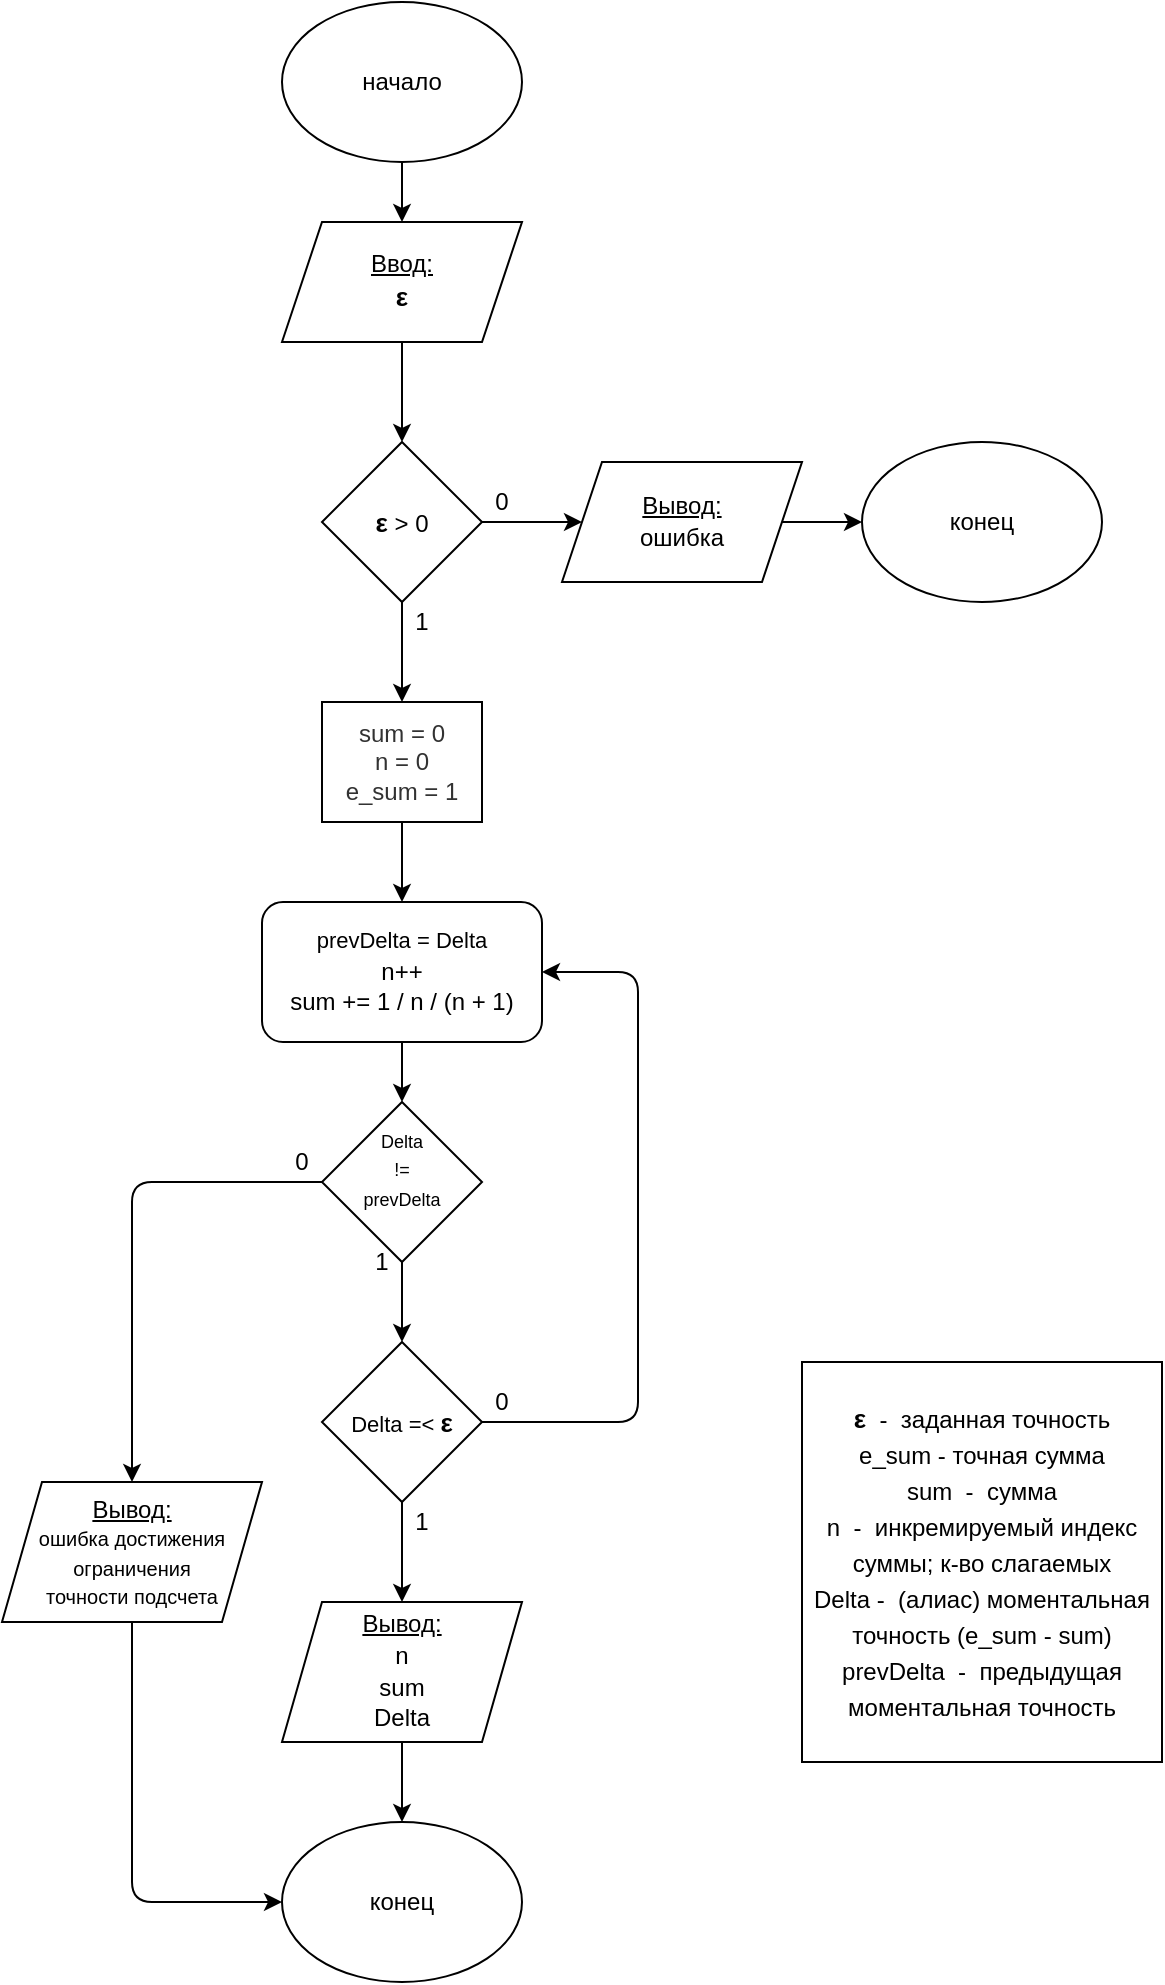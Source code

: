 <mxfile version="15.6.5" type="device"><diagram id="xZQ_3ogwqDAX9N16kd2E" name="Page-1"><mxGraphModel dx="1422" dy="702" grid="1" gridSize="10" guides="1" tooltips="1" connect="1" arrows="1" fold="1" page="1" pageScale="1" pageWidth="827" pageHeight="1169" math="0" shadow="0"><root><mxCell id="0"/><mxCell id="1" parent="0"/><mxCell id="vVGXOQpLJ2wrV-Gm3A2u-5" value="" style="edgeStyle=orthogonalEdgeStyle;rounded=0;orthogonalLoop=1;jettySize=auto;html=1;" parent="1" source="vVGXOQpLJ2wrV-Gm3A2u-1" target="vVGXOQpLJ2wrV-Gm3A2u-3" edge="1"><mxGeometry relative="1" as="geometry"/></mxCell><mxCell id="vVGXOQpLJ2wrV-Gm3A2u-1" value="начало" style="ellipse;whiteSpace=wrap;html=1;" parent="1" vertex="1"><mxGeometry x="290" y="110" width="120" height="80" as="geometry"/></mxCell><mxCell id="vVGXOQpLJ2wrV-Gm3A2u-20" value="" style="edgeStyle=orthogonalEdgeStyle;rounded=0;orthogonalLoop=1;jettySize=auto;html=1;" parent="1" source="vVGXOQpLJ2wrV-Gm3A2u-3" target="vVGXOQpLJ2wrV-Gm3A2u-19" edge="1"><mxGeometry relative="1" as="geometry"/></mxCell><mxCell id="vVGXOQpLJ2wrV-Gm3A2u-3" value="&lt;p style=&quot;line-height: 1.3&quot;&gt;&lt;u&gt;Ввод:&lt;/u&gt;&lt;br&gt;&lt;b style=&quot;font-size: 13px&quot;&gt;ε&lt;/b&gt;&lt;/p&gt;" style="shape=parallelogram;perimeter=parallelogramPerimeter;whiteSpace=wrap;html=1;fixedSize=1;" parent="1" vertex="1"><mxGeometry x="290" y="220" width="120" height="60" as="geometry"/></mxCell><mxCell id="vVGXOQpLJ2wrV-Gm3A2u-9" value="" style="edgeStyle=orthogonalEdgeStyle;rounded=0;orthogonalLoop=1;jettySize=auto;html=1;" parent="1" source="vVGXOQpLJ2wrV-Gm3A2u-6" target="vVGXOQpLJ2wrV-Gm3A2u-8" edge="1"><mxGeometry relative="1" as="geometry"/></mxCell><mxCell id="vVGXOQpLJ2wrV-Gm3A2u-6" value="sum = 0&lt;br&gt;n = 0&lt;br&gt;e_sum = 1" style="rounded=0;whiteSpace=wrap;html=1;textOpacity=80;fillColor=default;strokeColor=default;fontColor=default;" parent="1" vertex="1"><mxGeometry x="310" y="460" width="80" height="60" as="geometry"/></mxCell><mxCell id="uZ6g82LmXLBMsaVVC704-2" value="" style="edgeStyle=orthogonalEdgeStyle;rounded=0;orthogonalLoop=1;jettySize=auto;html=1;" parent="1" source="vVGXOQpLJ2wrV-Gm3A2u-8" target="uZ6g82LmXLBMsaVVC704-1" edge="1"><mxGeometry relative="1" as="geometry"/></mxCell><mxCell id="vVGXOQpLJ2wrV-Gm3A2u-8" value="&lt;p style=&quot;line-height: 1.3&quot;&gt;&lt;span style=&quot;font-size: 11px&quot;&gt;prevDelta = Delta&lt;/span&gt;&lt;br&gt;n++&lt;br&gt;sum += 1 / n / (n + 1)&lt;/p&gt;" style="rounded=1;whiteSpace=wrap;html=1;" parent="1" vertex="1"><mxGeometry x="280" y="560" width="140" height="70" as="geometry"/></mxCell><mxCell id="vVGXOQpLJ2wrV-Gm3A2u-15" value="" style="edgeStyle=orthogonalEdgeStyle;rounded=0;orthogonalLoop=1;jettySize=auto;html=1;" parent="1" source="vVGXOQpLJ2wrV-Gm3A2u-10" target="vVGXOQpLJ2wrV-Gm3A2u-14" edge="1"><mxGeometry relative="1" as="geometry"/></mxCell><mxCell id="vVGXOQpLJ2wrV-Gm3A2u-10" value="&lt;font&gt;&lt;font style=&quot;font-size: 11px&quot;&gt;Delta =&amp;lt;&amp;nbsp;&lt;/font&gt;&lt;font style=&quot;font-size: 13px&quot;&gt;&lt;b&gt;ε&lt;/b&gt;&lt;/font&gt;&lt;br&gt;&lt;/font&gt;" style="rhombus;whiteSpace=wrap;html=1;" parent="1" vertex="1"><mxGeometry x="310" y="780" width="80" height="80" as="geometry"/></mxCell><mxCell id="vVGXOQpLJ2wrV-Gm3A2u-13" value="0" style="text;html=1;strokeColor=none;fillColor=none;align=center;verticalAlign=middle;whiteSpace=wrap;rounded=0;" parent="1" vertex="1"><mxGeometry x="380" y="800" width="40" height="20" as="geometry"/></mxCell><mxCell id="vVGXOQpLJ2wrV-Gm3A2u-18" value="" style="edgeStyle=orthogonalEdgeStyle;rounded=0;orthogonalLoop=1;jettySize=auto;html=1;" parent="1" source="vVGXOQpLJ2wrV-Gm3A2u-14" target="vVGXOQpLJ2wrV-Gm3A2u-17" edge="1"><mxGeometry relative="1" as="geometry"/></mxCell><mxCell id="vVGXOQpLJ2wrV-Gm3A2u-14" value="&lt;p style=&quot;line-height: 1.3&quot;&gt;&lt;u&gt;Вывод:&lt;/u&gt;&lt;br&gt;n&lt;br&gt;sum&lt;br&gt;Delta&lt;/p&gt;" style="shape=parallelogram;perimeter=parallelogramPerimeter;whiteSpace=wrap;html=1;fixedSize=1;" parent="1" vertex="1"><mxGeometry x="290" y="910" width="120" height="70" as="geometry"/></mxCell><mxCell id="vVGXOQpLJ2wrV-Gm3A2u-16" value="1" style="text;html=1;strokeColor=none;fillColor=none;align=center;verticalAlign=middle;whiteSpace=wrap;rounded=0;" parent="1" vertex="1"><mxGeometry x="340" y="860" width="40" height="20" as="geometry"/></mxCell><mxCell id="vVGXOQpLJ2wrV-Gm3A2u-17" value="конец" style="ellipse;whiteSpace=wrap;html=1;" parent="1" vertex="1"><mxGeometry x="290" y="1020" width="120" height="80" as="geometry"/></mxCell><mxCell id="vVGXOQpLJ2wrV-Gm3A2u-22" value="" style="edgeStyle=orthogonalEdgeStyle;rounded=0;orthogonalLoop=1;jettySize=auto;html=1;" parent="1" source="vVGXOQpLJ2wrV-Gm3A2u-19" target="vVGXOQpLJ2wrV-Gm3A2u-21" edge="1"><mxGeometry relative="1" as="geometry"/></mxCell><mxCell id="vVGXOQpLJ2wrV-Gm3A2u-26" value="" style="edgeStyle=orthogonalEdgeStyle;rounded=0;orthogonalLoop=1;jettySize=auto;html=1;" parent="1" source="vVGXOQpLJ2wrV-Gm3A2u-19" target="vVGXOQpLJ2wrV-Gm3A2u-6" edge="1"><mxGeometry relative="1" as="geometry"/></mxCell><mxCell id="vVGXOQpLJ2wrV-Gm3A2u-19" value="&lt;b style=&quot;font-size: 13px&quot;&gt;ε&lt;/b&gt;&amp;nbsp;&amp;gt; 0" style="rhombus;whiteSpace=wrap;html=1;" parent="1" vertex="1"><mxGeometry x="310" y="330" width="80" height="80" as="geometry"/></mxCell><mxCell id="vVGXOQpLJ2wrV-Gm3A2u-24" value="" style="edgeStyle=orthogonalEdgeStyle;rounded=0;orthogonalLoop=1;jettySize=auto;html=1;" parent="1" source="vVGXOQpLJ2wrV-Gm3A2u-21" target="vVGXOQpLJ2wrV-Gm3A2u-23" edge="1"><mxGeometry relative="1" as="geometry"/></mxCell><mxCell id="vVGXOQpLJ2wrV-Gm3A2u-21" value="&lt;p style=&quot;line-height: 1.3&quot;&gt;&lt;u&gt;Вывод:&lt;/u&gt;&lt;br&gt;ошибка&lt;/p&gt;" style="shape=parallelogram;perimeter=parallelogramPerimeter;whiteSpace=wrap;html=1;fixedSize=1;" parent="1" vertex="1"><mxGeometry x="430" y="340" width="120" height="60" as="geometry"/></mxCell><mxCell id="vVGXOQpLJ2wrV-Gm3A2u-23" value="конец" style="ellipse;whiteSpace=wrap;html=1;" parent="1" vertex="1"><mxGeometry x="580" y="330" width="120" height="80" as="geometry"/></mxCell><mxCell id="vVGXOQpLJ2wrV-Gm3A2u-25" value="0" style="text;html=1;strokeColor=none;fillColor=none;align=center;verticalAlign=middle;whiteSpace=wrap;rounded=0;" parent="1" vertex="1"><mxGeometry x="380" y="350" width="40" height="20" as="geometry"/></mxCell><mxCell id="vVGXOQpLJ2wrV-Gm3A2u-27" value="1" style="text;html=1;strokeColor=none;fillColor=none;align=center;verticalAlign=middle;whiteSpace=wrap;rounded=0;" parent="1" vertex="1"><mxGeometry x="340" y="410" width="40" height="20" as="geometry"/></mxCell><mxCell id="uZ6g82LmXLBMsaVVC704-3" value="" style="edgeStyle=orthogonalEdgeStyle;rounded=0;orthogonalLoop=1;jettySize=auto;html=1;fontSize=9;entryX=0.5;entryY=0;entryDx=0;entryDy=0;" parent="1" source="uZ6g82LmXLBMsaVVC704-1" target="vVGXOQpLJ2wrV-Gm3A2u-10" edge="1"><mxGeometry relative="1" as="geometry"/></mxCell><mxCell id="uZ6g82LmXLBMsaVVC704-1" value="&lt;font style=&quot;font-size: 9px ; line-height: 0.7&quot;&gt;Delta&lt;br&gt;!=&lt;br&gt;prevDelta&lt;br&gt;&lt;br&gt;&lt;/font&gt;" style="rhombus;whiteSpace=wrap;html=1;" parent="1" vertex="1"><mxGeometry x="310" y="660" width="80" height="80" as="geometry"/></mxCell><mxCell id="uZ6g82LmXLBMsaVVC704-6" value="0" style="text;html=1;strokeColor=none;fillColor=none;align=center;verticalAlign=middle;whiteSpace=wrap;rounded=0;" parent="1" vertex="1"><mxGeometry x="280" y="680" width="40" height="20" as="geometry"/></mxCell><mxCell id="uZ6g82LmXLBMsaVVC704-7" value="1" style="text;html=1;strokeColor=none;fillColor=none;align=center;verticalAlign=middle;whiteSpace=wrap;rounded=0;" parent="1" vertex="1"><mxGeometry x="320" y="730" width="40" height="20" as="geometry"/></mxCell><mxCell id="uZ6g82LmXLBMsaVVC704-9" value="" style="endArrow=classic;html=1;exitX=0.75;exitY=1;exitDx=0;exitDy=0;entryX=0.5;entryY=0;entryDx=0;entryDy=0;" parent="1" source="uZ6g82LmXLBMsaVVC704-6" target="P6XDji0_JZA_OAJZgpTR-1" edge="1"><mxGeometry width="50" height="50" relative="1" as="geometry"><mxPoint x="410" y="830" as="sourcePoint"/><mxPoint x="230" y="900" as="targetPoint"/><Array as="points"><mxPoint x="215" y="700"/></Array></mxGeometry></mxCell><mxCell id="FbnU47vuZb6qZMQzfcDK-1" value="&lt;span style=&quot;line-height: 1.5&quot;&gt;&lt;b style=&quot;font-size: 13px&quot;&gt;ε&lt;/b&gt;&amp;nbsp; -&amp;nbsp; заданная точность&lt;br&gt;e_sum - точная сумма&lt;br&gt;sum&amp;nbsp; -&amp;nbsp; сумма&lt;br&gt;n&amp;nbsp; -&amp;nbsp; инкремируемый индекс суммы; к-во слагаемых&lt;br&gt;Delta -&amp;nbsp; (алиас) моментальная точность (e_sum - sum)&lt;br&gt;prevDelta&amp;nbsp; -&amp;nbsp; предыдущая моментальная точность&lt;br&gt;&lt;/span&gt;" style="rounded=0;whiteSpace=wrap;html=1;fillColor=default;strokeColor=default;fontColor=default;" parent="1" vertex="1"><mxGeometry x="550" y="790" width="180" height="200" as="geometry"/></mxCell><mxCell id="FbnU47vuZb6qZMQzfcDK-6" value="" style="endArrow=classic;html=1;exitX=1;exitY=0.5;exitDx=0;exitDy=0;entryX=1;entryY=0.5;entryDx=0;entryDy=0;" parent="1" source="vVGXOQpLJ2wrV-Gm3A2u-10" target="vVGXOQpLJ2wrV-Gm3A2u-8" edge="1"><mxGeometry width="50" height="50" relative="1" as="geometry"><mxPoint x="320" y="700" as="sourcePoint"/><mxPoint x="468" y="710" as="targetPoint"/><Array as="points"><mxPoint x="468" y="820"/><mxPoint x="468" y="595"/></Array></mxGeometry></mxCell><mxCell id="P6XDji0_JZA_OAJZgpTR-1" value="&lt;font&gt;&lt;u&gt;&lt;font style=&quot;font-size: 12px&quot;&gt;Вывод:&lt;/font&gt;&lt;/u&gt;&lt;br&gt;&lt;span style=&quot;font-size: 10px&quot;&gt;ошибка&lt;/span&gt;&lt;span style=&quot;font-size: 10px&quot;&gt;&amp;nbsp;достижения&lt;/span&gt;&lt;br&gt;&lt;span style=&quot;font-size: 10px&quot;&gt;ограничения&lt;/span&gt;&lt;br&gt;&lt;span style=&quot;font-size: 10px&quot;&gt;точности подсчета&lt;/span&gt;&lt;/font&gt;" style="shape=parallelogram;perimeter=parallelogramPerimeter;whiteSpace=wrap;html=1;fixedSize=1;align=center;" parent="1" vertex="1"><mxGeometry x="150" y="850" width="130" height="70" as="geometry"/></mxCell><mxCell id="P6XDji0_JZA_OAJZgpTR-2" value="" style="endArrow=classic;html=1;exitX=0.5;exitY=1;exitDx=0;exitDy=0;entryX=0;entryY=0.5;entryDx=0;entryDy=0;" parent="1" source="P6XDji0_JZA_OAJZgpTR-1" target="vVGXOQpLJ2wrV-Gm3A2u-17" edge="1"><mxGeometry width="50" height="50" relative="1" as="geometry"><mxPoint x="320.0" y="710" as="sourcePoint"/><mxPoint x="280" y="945" as="targetPoint"/><Array as="points"><mxPoint x="215" y="1060"/></Array></mxGeometry></mxCell></root></mxGraphModel></diagram></mxfile>